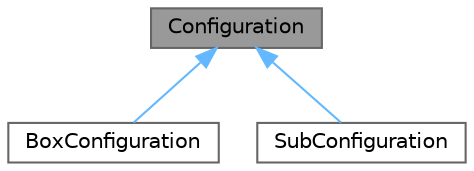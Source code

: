 digraph "Configuration"
{
 // LATEX_PDF_SIZE
  bgcolor="transparent";
  edge [fontname=Helvetica,fontsize=10,labelfontname=Helvetica,labelfontsize=10];
  node [fontname=Helvetica,fontsize=10,shape=box,height=0.2,width=0.4];
  Node1 [id="Node000001",label="Configuration",height=0.2,width=0.4,color="gray40", fillcolor="grey60", style="filled", fontcolor="black",tooltip="Represents atomic configuration data including coordinates, velocities, and species."];
  Node1 -> Node2 [id="edge1_Node000001_Node000002",dir="back",color="steelblue1",style="solid",tooltip=" "];
  Node2 [id="Node000002",label="BoxConfiguration",height=0.2,width=0.4,color="gray40", fillcolor="white", style="filled",URL="$classBoxConfiguration.html",tooltip="Represents a particle configuration including simulation box information."];
  Node1 -> Node3 [id="edge2_Node000001_Node000003",dir="back",color="steelblue1",style="solid",tooltip=" "];
  Node3 [id="Node000003",label="SubConfiguration",height=0.2,width=0.4,color="gray40", fillcolor="white", style="filled",URL="$classSubConfiguration.html",tooltip=" "];
}
